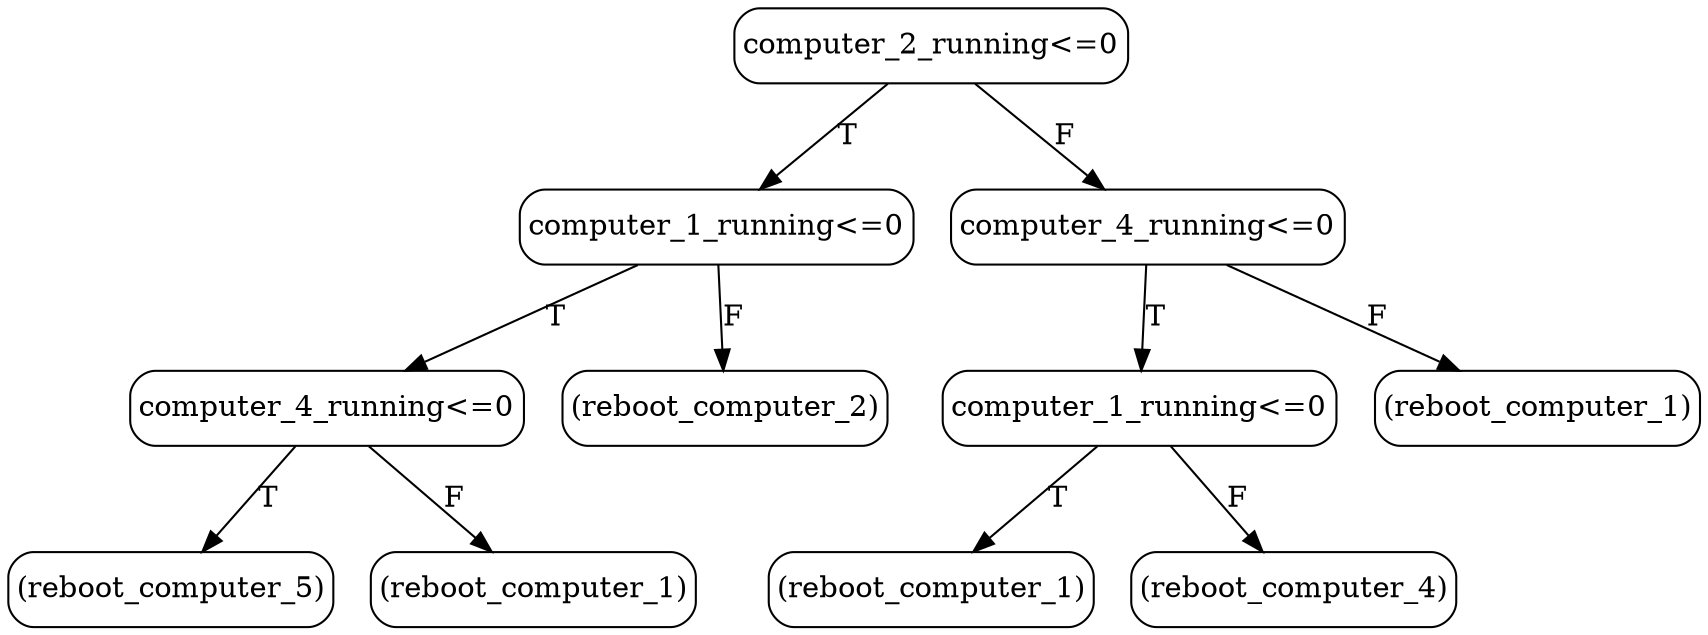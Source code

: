 // decision tree
digraph {
	3 [label="(reboot_computer_5)" margin="0.05,0.05" shape=box style=rounded]
	4 [label="(reboot_computer_1)" margin="0.05,0.05" shape=box style=rounded]
	2 [label="computer_4_running<=0" margin="0.05,0.05" shape=box style=rounded]
	2 -> 3 [label=T]
	2 -> 4 [label=F]
	5 [label="(reboot_computer_2)" margin="0.05,0.05" shape=box style=rounded]
	1 [label="computer_1_running<=0" margin="0.05,0.05" shape=box style=rounded]
	1 -> 2 [label=T]
	1 -> 5 [label=F]
	10 [label="(reboot_computer_1)" margin="0.05,0.05" shape=box style=rounded]
	11 [label="(reboot_computer_4)" margin="0.05,0.05" shape=box style=rounded]
	9 [label="computer_1_running<=0" margin="0.05,0.05" shape=box style=rounded]
	9 -> 10 [label=T]
	9 -> 11 [label=F]
	12 [label="(reboot_computer_1)" margin="0.05,0.05" shape=box style=rounded]
	8 [label="computer_4_running<=0" margin="0.05,0.05" shape=box style=rounded]
	8 -> 9 [label=T]
	8 -> 12 [label=F]
	0 [label="computer_2_running<=0" margin="0.05,0.05" shape=box style=rounded]
	0 -> 1 [label=T]
	0 -> 8 [label=F]
}
